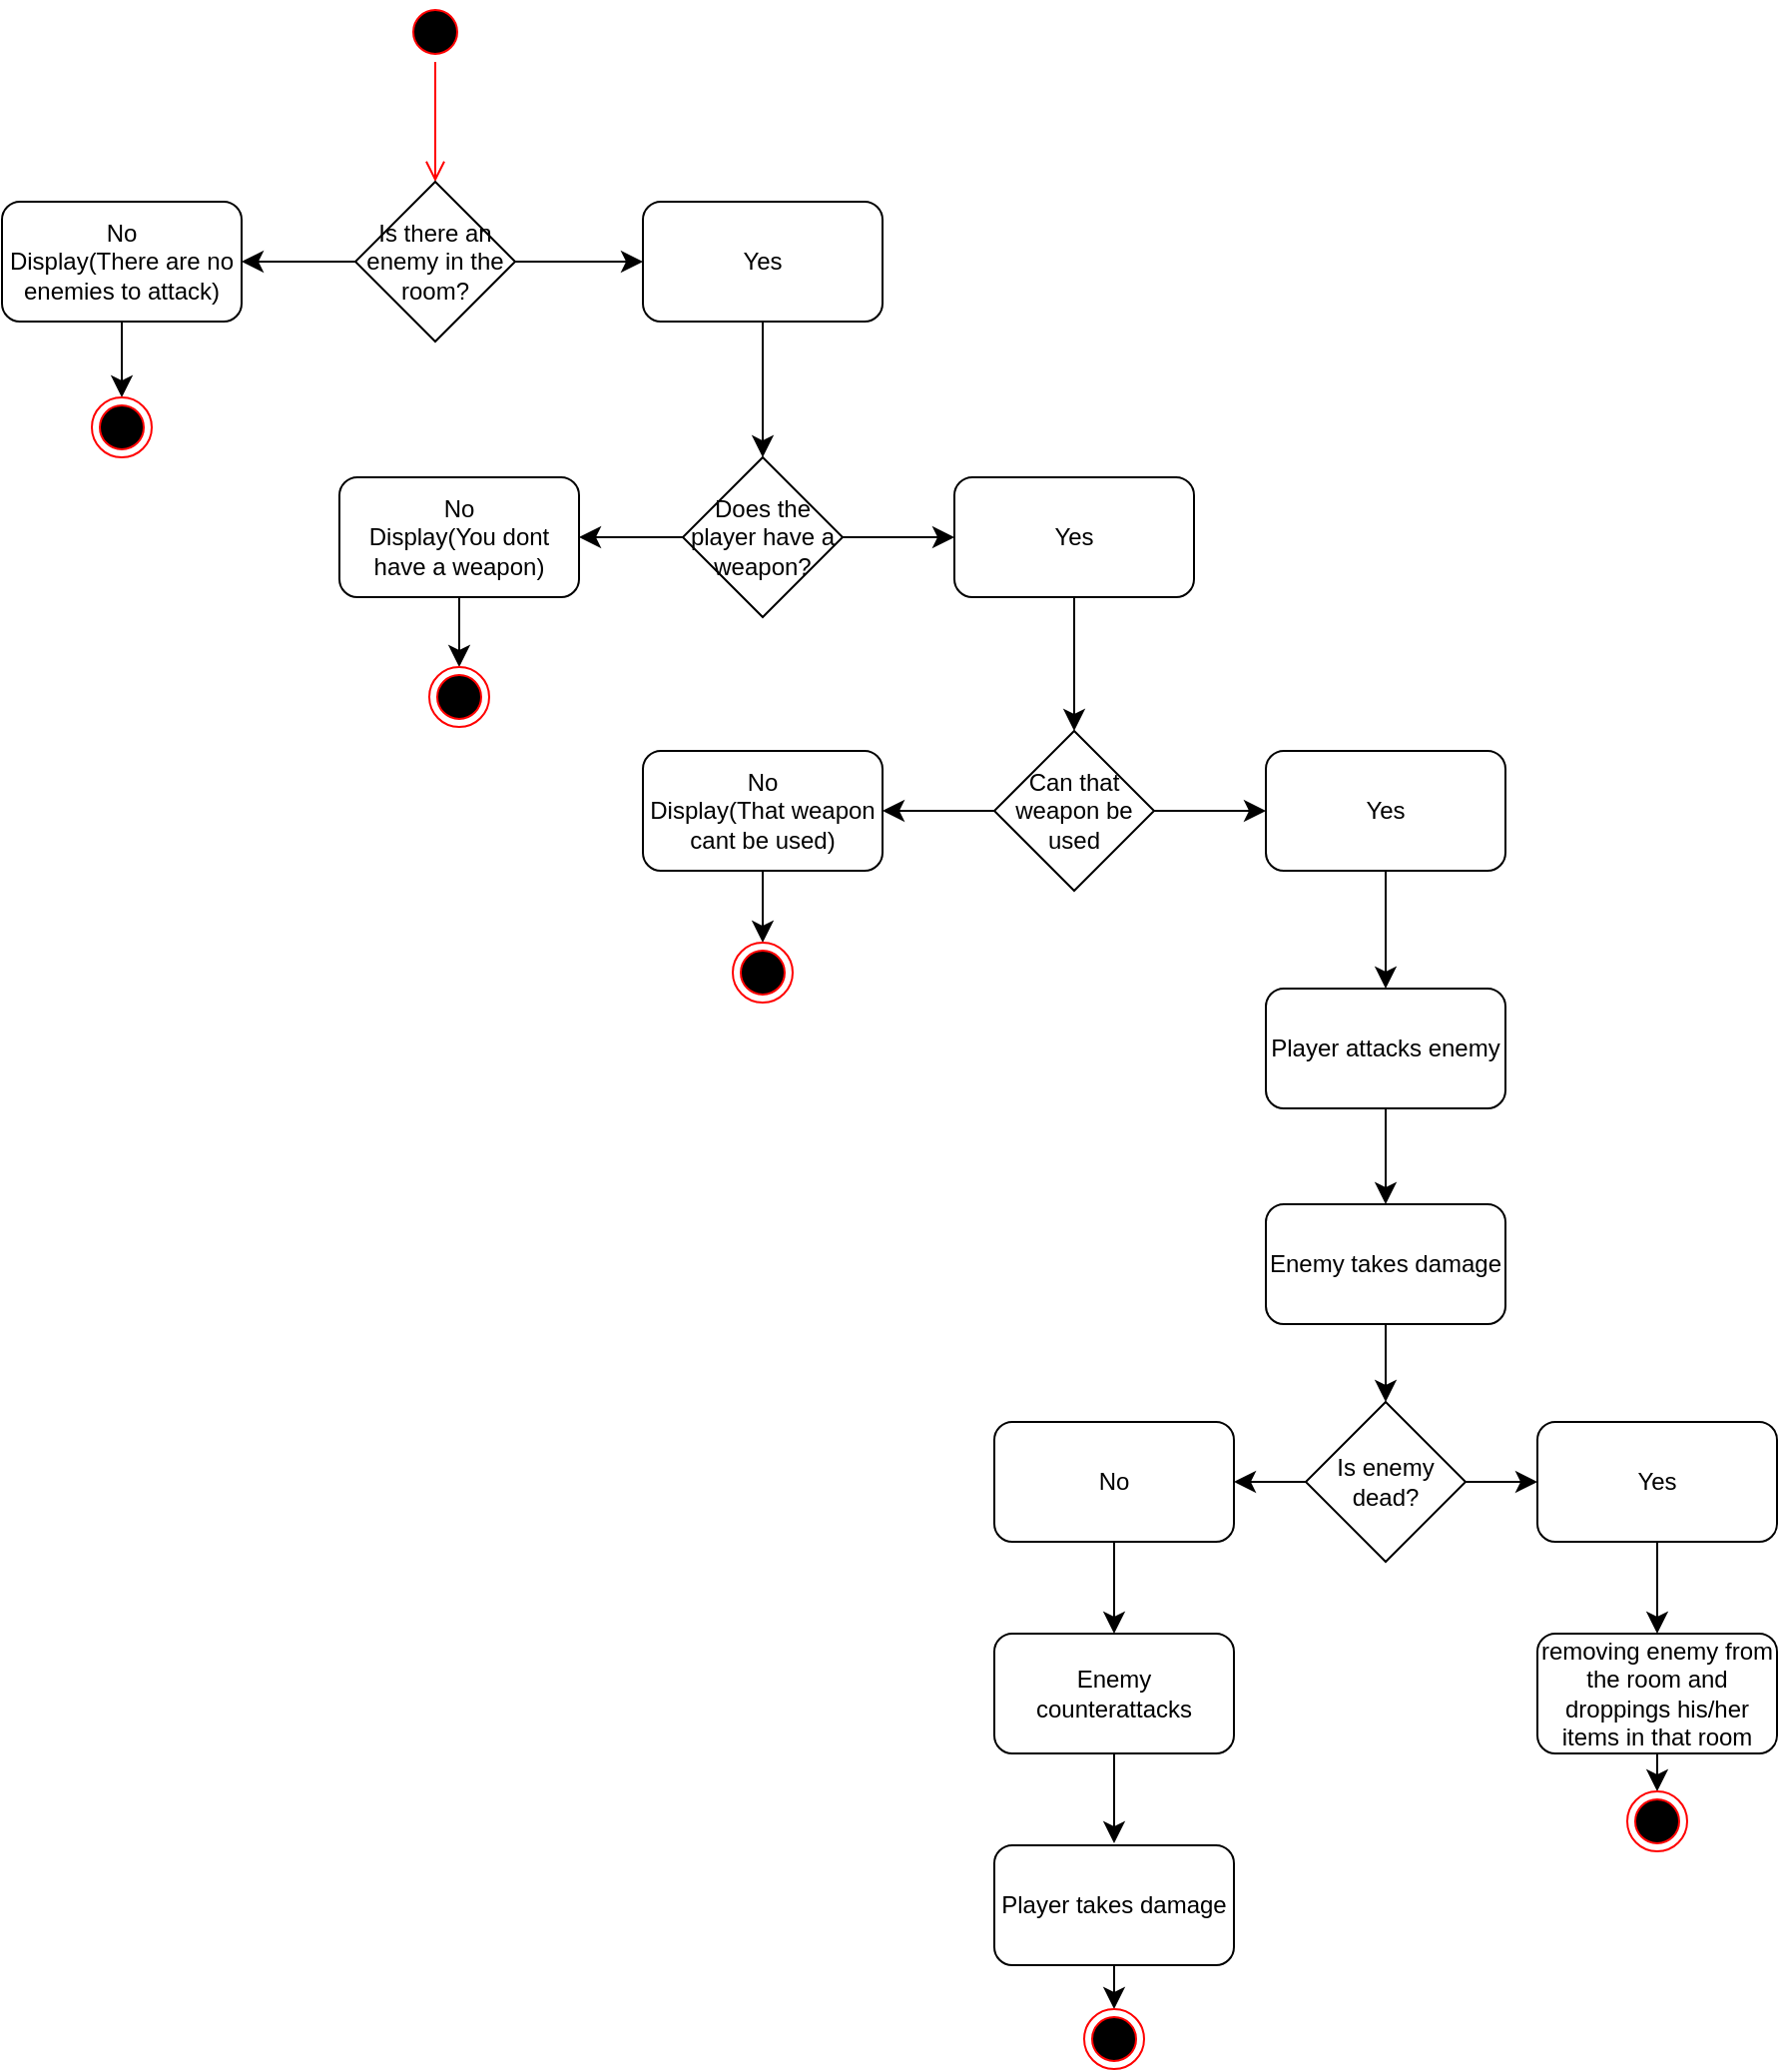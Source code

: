 <mxfile version="24.7.17">
  <diagram name="Side-1" id="KQoDRN_ZPVMTdRD1wrp-">
    <mxGraphModel dx="1834" dy="1222" grid="0" gridSize="10" guides="1" tooltips="1" connect="1" arrows="1" fold="1" page="0" pageScale="1" pageWidth="827" pageHeight="1169" math="0" shadow="0">
      <root>
        <mxCell id="0" />
        <mxCell id="1" parent="0" />
        <mxCell id="MgAUp-PCli7QhxEW8TXx-3" value="" style="ellipse;html=1;shape=startState;fillColor=#000000;strokeColor=#ff0000;" vertex="1" parent="1">
          <mxGeometry x="176" y="-203" width="30" height="30" as="geometry" />
        </mxCell>
        <mxCell id="MgAUp-PCli7QhxEW8TXx-4" value="" style="edgeStyle=orthogonalEdgeStyle;html=1;verticalAlign=bottom;endArrow=open;endSize=8;strokeColor=#ff0000;rounded=0;fontSize=12;curved=1;" edge="1" source="MgAUp-PCli7QhxEW8TXx-3" parent="1">
          <mxGeometry relative="1" as="geometry">
            <mxPoint x="191" y="-113" as="targetPoint" />
          </mxGeometry>
        </mxCell>
        <mxCell id="MgAUp-PCli7QhxEW8TXx-22" style="edgeStyle=none;curved=1;rounded=0;orthogonalLoop=1;jettySize=auto;html=1;exitX=1;exitY=0.5;exitDx=0;exitDy=0;entryX=0;entryY=0.5;entryDx=0;entryDy=0;fontSize=12;startSize=8;endSize=8;" edge="1" parent="1" source="MgAUp-PCli7QhxEW8TXx-5" target="MgAUp-PCli7QhxEW8TXx-6">
          <mxGeometry relative="1" as="geometry" />
        </mxCell>
        <mxCell id="MgAUp-PCli7QhxEW8TXx-23" style="edgeStyle=none;curved=1;rounded=0;orthogonalLoop=1;jettySize=auto;html=1;exitX=0;exitY=0.5;exitDx=0;exitDy=0;entryX=1;entryY=0.5;entryDx=0;entryDy=0;fontSize=12;startSize=8;endSize=8;" edge="1" parent="1" source="MgAUp-PCli7QhxEW8TXx-5" target="MgAUp-PCli7QhxEW8TXx-7">
          <mxGeometry relative="1" as="geometry" />
        </mxCell>
        <mxCell id="MgAUp-PCli7QhxEW8TXx-5" value="Is there an enemy in the room?" style="rhombus;whiteSpace=wrap;html=1;" vertex="1" parent="1">
          <mxGeometry x="151" y="-113" width="80" height="80" as="geometry" />
        </mxCell>
        <mxCell id="MgAUp-PCli7QhxEW8TXx-24" style="edgeStyle=none;curved=1;rounded=0;orthogonalLoop=1;jettySize=auto;html=1;exitX=0.5;exitY=1;exitDx=0;exitDy=0;entryX=0.5;entryY=0;entryDx=0;entryDy=0;fontSize=12;startSize=8;endSize=8;" edge="1" parent="1" source="MgAUp-PCli7QhxEW8TXx-6" target="MgAUp-PCli7QhxEW8TXx-8">
          <mxGeometry relative="1" as="geometry" />
        </mxCell>
        <mxCell id="MgAUp-PCli7QhxEW8TXx-6" value="Yes" style="rounded=1;whiteSpace=wrap;html=1;" vertex="1" parent="1">
          <mxGeometry x="295" y="-103" width="120" height="60" as="geometry" />
        </mxCell>
        <mxCell id="MgAUp-PCli7QhxEW8TXx-16" style="edgeStyle=none;curved=1;rounded=0;orthogonalLoop=1;jettySize=auto;html=1;exitX=0.5;exitY=1;exitDx=0;exitDy=0;entryX=0.5;entryY=0;entryDx=0;entryDy=0;fontSize=12;startSize=8;endSize=8;" edge="1" parent="1" source="MgAUp-PCli7QhxEW8TXx-7" target="MgAUp-PCli7QhxEW8TXx-15">
          <mxGeometry relative="1" as="geometry" />
        </mxCell>
        <mxCell id="MgAUp-PCli7QhxEW8TXx-7" value="&lt;div&gt;No&lt;/div&gt;Display(There are no enemies to attack)" style="rounded=1;whiteSpace=wrap;html=1;" vertex="1" parent="1">
          <mxGeometry x="-26" y="-103" width="120" height="60" as="geometry" />
        </mxCell>
        <mxCell id="MgAUp-PCli7QhxEW8TXx-25" style="edgeStyle=none;curved=1;rounded=0;orthogonalLoop=1;jettySize=auto;html=1;exitX=1;exitY=0.5;exitDx=0;exitDy=0;entryX=0;entryY=0.5;entryDx=0;entryDy=0;fontSize=12;startSize=8;endSize=8;" edge="1" parent="1" source="MgAUp-PCli7QhxEW8TXx-8" target="MgAUp-PCli7QhxEW8TXx-9">
          <mxGeometry relative="1" as="geometry" />
        </mxCell>
        <mxCell id="MgAUp-PCli7QhxEW8TXx-26" style="edgeStyle=none;curved=1;rounded=0;orthogonalLoop=1;jettySize=auto;html=1;exitX=0;exitY=0.5;exitDx=0;exitDy=0;entryX=1;entryY=0.5;entryDx=0;entryDy=0;fontSize=12;startSize=8;endSize=8;" edge="1" parent="1" source="MgAUp-PCli7QhxEW8TXx-8" target="MgAUp-PCli7QhxEW8TXx-10">
          <mxGeometry relative="1" as="geometry" />
        </mxCell>
        <mxCell id="MgAUp-PCli7QhxEW8TXx-8" value="Does the player have a weapon?" style="rhombus;whiteSpace=wrap;html=1;" vertex="1" parent="1">
          <mxGeometry x="315" y="25" width="80" height="80" as="geometry" />
        </mxCell>
        <mxCell id="MgAUp-PCli7QhxEW8TXx-27" style="edgeStyle=none;curved=1;rounded=0;orthogonalLoop=1;jettySize=auto;html=1;entryX=0.5;entryY=0;entryDx=0;entryDy=0;fontSize=12;startSize=8;endSize=8;" edge="1" parent="1" source="MgAUp-PCli7QhxEW8TXx-9" target="MgAUp-PCli7QhxEW8TXx-11">
          <mxGeometry relative="1" as="geometry" />
        </mxCell>
        <mxCell id="MgAUp-PCli7QhxEW8TXx-9" value="Yes" style="rounded=1;whiteSpace=wrap;html=1;" vertex="1" parent="1">
          <mxGeometry x="451" y="35" width="120" height="60" as="geometry" />
        </mxCell>
        <mxCell id="MgAUp-PCli7QhxEW8TXx-18" style="edgeStyle=none;curved=1;rounded=0;orthogonalLoop=1;jettySize=auto;html=1;exitX=0.5;exitY=1;exitDx=0;exitDy=0;entryX=0.5;entryY=0;entryDx=0;entryDy=0;fontSize=12;startSize=8;endSize=8;" edge="1" parent="1" source="MgAUp-PCli7QhxEW8TXx-10" target="MgAUp-PCli7QhxEW8TXx-17">
          <mxGeometry relative="1" as="geometry" />
        </mxCell>
        <mxCell id="MgAUp-PCli7QhxEW8TXx-10" value="No&lt;div&gt;Display(You dont have a weapon)&lt;/div&gt;" style="rounded=1;whiteSpace=wrap;html=1;" vertex="1" parent="1">
          <mxGeometry x="143" y="35" width="120" height="60" as="geometry" />
        </mxCell>
        <mxCell id="MgAUp-PCli7QhxEW8TXx-28" style="edgeStyle=none;curved=1;rounded=0;orthogonalLoop=1;jettySize=auto;html=1;exitX=0;exitY=0.5;exitDx=0;exitDy=0;entryX=1;entryY=0.5;entryDx=0;entryDy=0;fontSize=12;startSize=8;endSize=8;" edge="1" parent="1" source="MgAUp-PCli7QhxEW8TXx-11" target="MgAUp-PCli7QhxEW8TXx-12">
          <mxGeometry relative="1" as="geometry" />
        </mxCell>
        <mxCell id="MgAUp-PCli7QhxEW8TXx-29" style="edgeStyle=none;curved=1;rounded=0;orthogonalLoop=1;jettySize=auto;html=1;exitX=1;exitY=0.5;exitDx=0;exitDy=0;entryX=0;entryY=0.5;entryDx=0;entryDy=0;fontSize=12;startSize=8;endSize=8;" edge="1" parent="1" source="MgAUp-PCli7QhxEW8TXx-11" target="MgAUp-PCli7QhxEW8TXx-13">
          <mxGeometry relative="1" as="geometry" />
        </mxCell>
        <mxCell id="MgAUp-PCli7QhxEW8TXx-11" value="Can that weapon be used" style="rhombus;whiteSpace=wrap;html=1;" vertex="1" parent="1">
          <mxGeometry x="471" y="162" width="80" height="80" as="geometry" />
        </mxCell>
        <mxCell id="MgAUp-PCli7QhxEW8TXx-20" style="edgeStyle=none;curved=1;rounded=0;orthogonalLoop=1;jettySize=auto;html=1;exitX=0.5;exitY=1;exitDx=0;exitDy=0;entryX=0.5;entryY=0;entryDx=0;entryDy=0;fontSize=12;startSize=8;endSize=8;" edge="1" parent="1" source="MgAUp-PCli7QhxEW8TXx-12" target="MgAUp-PCli7QhxEW8TXx-19">
          <mxGeometry relative="1" as="geometry" />
        </mxCell>
        <mxCell id="MgAUp-PCli7QhxEW8TXx-12" value="No&lt;div&gt;Display(That weapon cant be used)&lt;/div&gt;" style="rounded=1;whiteSpace=wrap;html=1;" vertex="1" parent="1">
          <mxGeometry x="295" y="172" width="120" height="60" as="geometry" />
        </mxCell>
        <mxCell id="MgAUp-PCli7QhxEW8TXx-30" style="edgeStyle=none;curved=1;rounded=0;orthogonalLoop=1;jettySize=auto;html=1;exitX=0.5;exitY=1;exitDx=0;exitDy=0;entryX=0.5;entryY=0;entryDx=0;entryDy=0;fontSize=12;startSize=8;endSize=8;" edge="1" parent="1" source="MgAUp-PCli7QhxEW8TXx-13" target="MgAUp-PCli7QhxEW8TXx-14">
          <mxGeometry relative="1" as="geometry" />
        </mxCell>
        <mxCell id="MgAUp-PCli7QhxEW8TXx-13" value="Yes" style="rounded=1;whiteSpace=wrap;html=1;" vertex="1" parent="1">
          <mxGeometry x="607" y="172" width="120" height="60" as="geometry" />
        </mxCell>
        <mxCell id="MgAUp-PCli7QhxEW8TXx-31" style="edgeStyle=none;curved=1;rounded=0;orthogonalLoop=1;jettySize=auto;html=1;exitX=0.5;exitY=1;exitDx=0;exitDy=0;entryX=0.5;entryY=0;entryDx=0;entryDy=0;fontSize=12;startSize=8;endSize=8;" edge="1" parent="1" source="MgAUp-PCli7QhxEW8TXx-14" target="MgAUp-PCli7QhxEW8TXx-21">
          <mxGeometry relative="1" as="geometry" />
        </mxCell>
        <mxCell id="MgAUp-PCli7QhxEW8TXx-14" value="Player attacks enemy" style="rounded=1;whiteSpace=wrap;html=1;" vertex="1" parent="1">
          <mxGeometry x="607" y="291" width="120" height="60" as="geometry" />
        </mxCell>
        <mxCell id="MgAUp-PCli7QhxEW8TXx-15" value="" style="ellipse;html=1;shape=endState;fillColor=#000000;strokeColor=#ff0000;" vertex="1" parent="1">
          <mxGeometry x="19" y="-5" width="30" height="30" as="geometry" />
        </mxCell>
        <mxCell id="MgAUp-PCli7QhxEW8TXx-17" value="" style="ellipse;html=1;shape=endState;fillColor=#000000;strokeColor=#ff0000;" vertex="1" parent="1">
          <mxGeometry x="188" y="130" width="30" height="30" as="geometry" />
        </mxCell>
        <mxCell id="MgAUp-PCli7QhxEW8TXx-19" value="" style="ellipse;html=1;shape=endState;fillColor=#000000;strokeColor=#ff0000;" vertex="1" parent="1">
          <mxGeometry x="340" y="268" width="30" height="30" as="geometry" />
        </mxCell>
        <mxCell id="MgAUp-PCli7QhxEW8TXx-38" style="edgeStyle=none;curved=1;rounded=0;orthogonalLoop=1;jettySize=auto;html=1;entryX=0.5;entryY=0;entryDx=0;entryDy=0;fontSize=12;startSize=8;endSize=8;" edge="1" parent="1" source="MgAUp-PCli7QhxEW8TXx-21" target="MgAUp-PCli7QhxEW8TXx-32">
          <mxGeometry relative="1" as="geometry" />
        </mxCell>
        <mxCell id="MgAUp-PCli7QhxEW8TXx-21" value="Enemy takes damage" style="rounded=1;whiteSpace=wrap;html=1;" vertex="1" parent="1">
          <mxGeometry x="607" y="399" width="120" height="60" as="geometry" />
        </mxCell>
        <mxCell id="MgAUp-PCli7QhxEW8TXx-39" style="edgeStyle=none;curved=1;rounded=0;orthogonalLoop=1;jettySize=auto;html=1;exitX=1;exitY=0.5;exitDx=0;exitDy=0;entryX=0;entryY=0.5;entryDx=0;entryDy=0;fontSize=12;startSize=8;endSize=8;" edge="1" parent="1" source="MgAUp-PCli7QhxEW8TXx-32" target="MgAUp-PCli7QhxEW8TXx-34">
          <mxGeometry relative="1" as="geometry" />
        </mxCell>
        <mxCell id="MgAUp-PCli7QhxEW8TXx-40" style="edgeStyle=none;curved=1;rounded=0;orthogonalLoop=1;jettySize=auto;html=1;exitX=0;exitY=0.5;exitDx=0;exitDy=0;entryX=1;entryY=0.5;entryDx=0;entryDy=0;fontSize=12;startSize=8;endSize=8;" edge="1" parent="1" source="MgAUp-PCli7QhxEW8TXx-32" target="MgAUp-PCli7QhxEW8TXx-33">
          <mxGeometry relative="1" as="geometry" />
        </mxCell>
        <mxCell id="MgAUp-PCli7QhxEW8TXx-32" value="Is enemy dead?" style="rhombus;whiteSpace=wrap;html=1;" vertex="1" parent="1">
          <mxGeometry x="627" y="498" width="80" height="80" as="geometry" />
        </mxCell>
        <mxCell id="MgAUp-PCli7QhxEW8TXx-42" style="edgeStyle=none;curved=1;rounded=0;orthogonalLoop=1;jettySize=auto;html=1;exitX=0.5;exitY=1;exitDx=0;exitDy=0;entryX=0.5;entryY=0;entryDx=0;entryDy=0;fontSize=12;startSize=8;endSize=8;" edge="1" parent="1" source="MgAUp-PCli7QhxEW8TXx-33" target="MgAUp-PCli7QhxEW8TXx-36">
          <mxGeometry relative="1" as="geometry" />
        </mxCell>
        <mxCell id="MgAUp-PCli7QhxEW8TXx-33" value="No" style="rounded=1;whiteSpace=wrap;html=1;" vertex="1" parent="1">
          <mxGeometry x="471" y="508" width="120" height="60" as="geometry" />
        </mxCell>
        <mxCell id="MgAUp-PCli7QhxEW8TXx-41" style="edgeStyle=none;curved=1;rounded=0;orthogonalLoop=1;jettySize=auto;html=1;exitX=0.5;exitY=1;exitDx=0;exitDy=0;entryX=0.5;entryY=0;entryDx=0;entryDy=0;fontSize=12;startSize=8;endSize=8;" edge="1" parent="1" source="MgAUp-PCli7QhxEW8TXx-34" target="MgAUp-PCli7QhxEW8TXx-35">
          <mxGeometry relative="1" as="geometry" />
        </mxCell>
        <mxCell id="MgAUp-PCli7QhxEW8TXx-34" value="Yes" style="rounded=1;whiteSpace=wrap;html=1;" vertex="1" parent="1">
          <mxGeometry x="743" y="508" width="120" height="60" as="geometry" />
        </mxCell>
        <mxCell id="MgAUp-PCli7QhxEW8TXx-46" style="edgeStyle=none;curved=1;rounded=0;orthogonalLoop=1;jettySize=auto;html=1;exitX=0.5;exitY=1;exitDx=0;exitDy=0;entryX=0.5;entryY=0;entryDx=0;entryDy=0;fontSize=12;startSize=8;endSize=8;" edge="1" parent="1" source="MgAUp-PCli7QhxEW8TXx-35" target="MgAUp-PCli7QhxEW8TXx-44">
          <mxGeometry relative="1" as="geometry" />
        </mxCell>
        <mxCell id="MgAUp-PCli7QhxEW8TXx-35" value="removing enemy from the room and droppings his/her items in that room" style="rounded=1;whiteSpace=wrap;html=1;" vertex="1" parent="1">
          <mxGeometry x="743" y="614" width="120" height="60" as="geometry" />
        </mxCell>
        <mxCell id="MgAUp-PCli7QhxEW8TXx-43" style="edgeStyle=none;curved=1;rounded=0;orthogonalLoop=1;jettySize=auto;html=1;exitX=0.5;exitY=1;exitDx=0;exitDy=0;fontSize=12;startSize=8;endSize=8;" edge="1" parent="1" source="MgAUp-PCli7QhxEW8TXx-36">
          <mxGeometry relative="1" as="geometry">
            <mxPoint x="531" y="719" as="targetPoint" />
          </mxGeometry>
        </mxCell>
        <mxCell id="MgAUp-PCli7QhxEW8TXx-36" value="Enemy counterattacks" style="rounded=1;whiteSpace=wrap;html=1;" vertex="1" parent="1">
          <mxGeometry x="471" y="614" width="120" height="60" as="geometry" />
        </mxCell>
        <mxCell id="MgAUp-PCli7QhxEW8TXx-47" style="edgeStyle=none;curved=1;rounded=0;orthogonalLoop=1;jettySize=auto;html=1;exitX=0.5;exitY=1;exitDx=0;exitDy=0;entryX=0.5;entryY=0;entryDx=0;entryDy=0;fontSize=12;startSize=8;endSize=8;" edge="1" parent="1" source="MgAUp-PCli7QhxEW8TXx-37" target="MgAUp-PCli7QhxEW8TXx-45">
          <mxGeometry relative="1" as="geometry" />
        </mxCell>
        <mxCell id="MgAUp-PCli7QhxEW8TXx-37" value="Player takes damage" style="rounded=1;whiteSpace=wrap;html=1;" vertex="1" parent="1">
          <mxGeometry x="471" y="720" width="120" height="60" as="geometry" />
        </mxCell>
        <mxCell id="MgAUp-PCli7QhxEW8TXx-44" value="" style="ellipse;html=1;shape=endState;fillColor=#000000;strokeColor=#ff0000;" vertex="1" parent="1">
          <mxGeometry x="788" y="693" width="30" height="30" as="geometry" />
        </mxCell>
        <mxCell id="MgAUp-PCli7QhxEW8TXx-45" value="" style="ellipse;html=1;shape=endState;fillColor=#000000;strokeColor=#ff0000;" vertex="1" parent="1">
          <mxGeometry x="516" y="802" width="30" height="30" as="geometry" />
        </mxCell>
      </root>
    </mxGraphModel>
  </diagram>
</mxfile>
